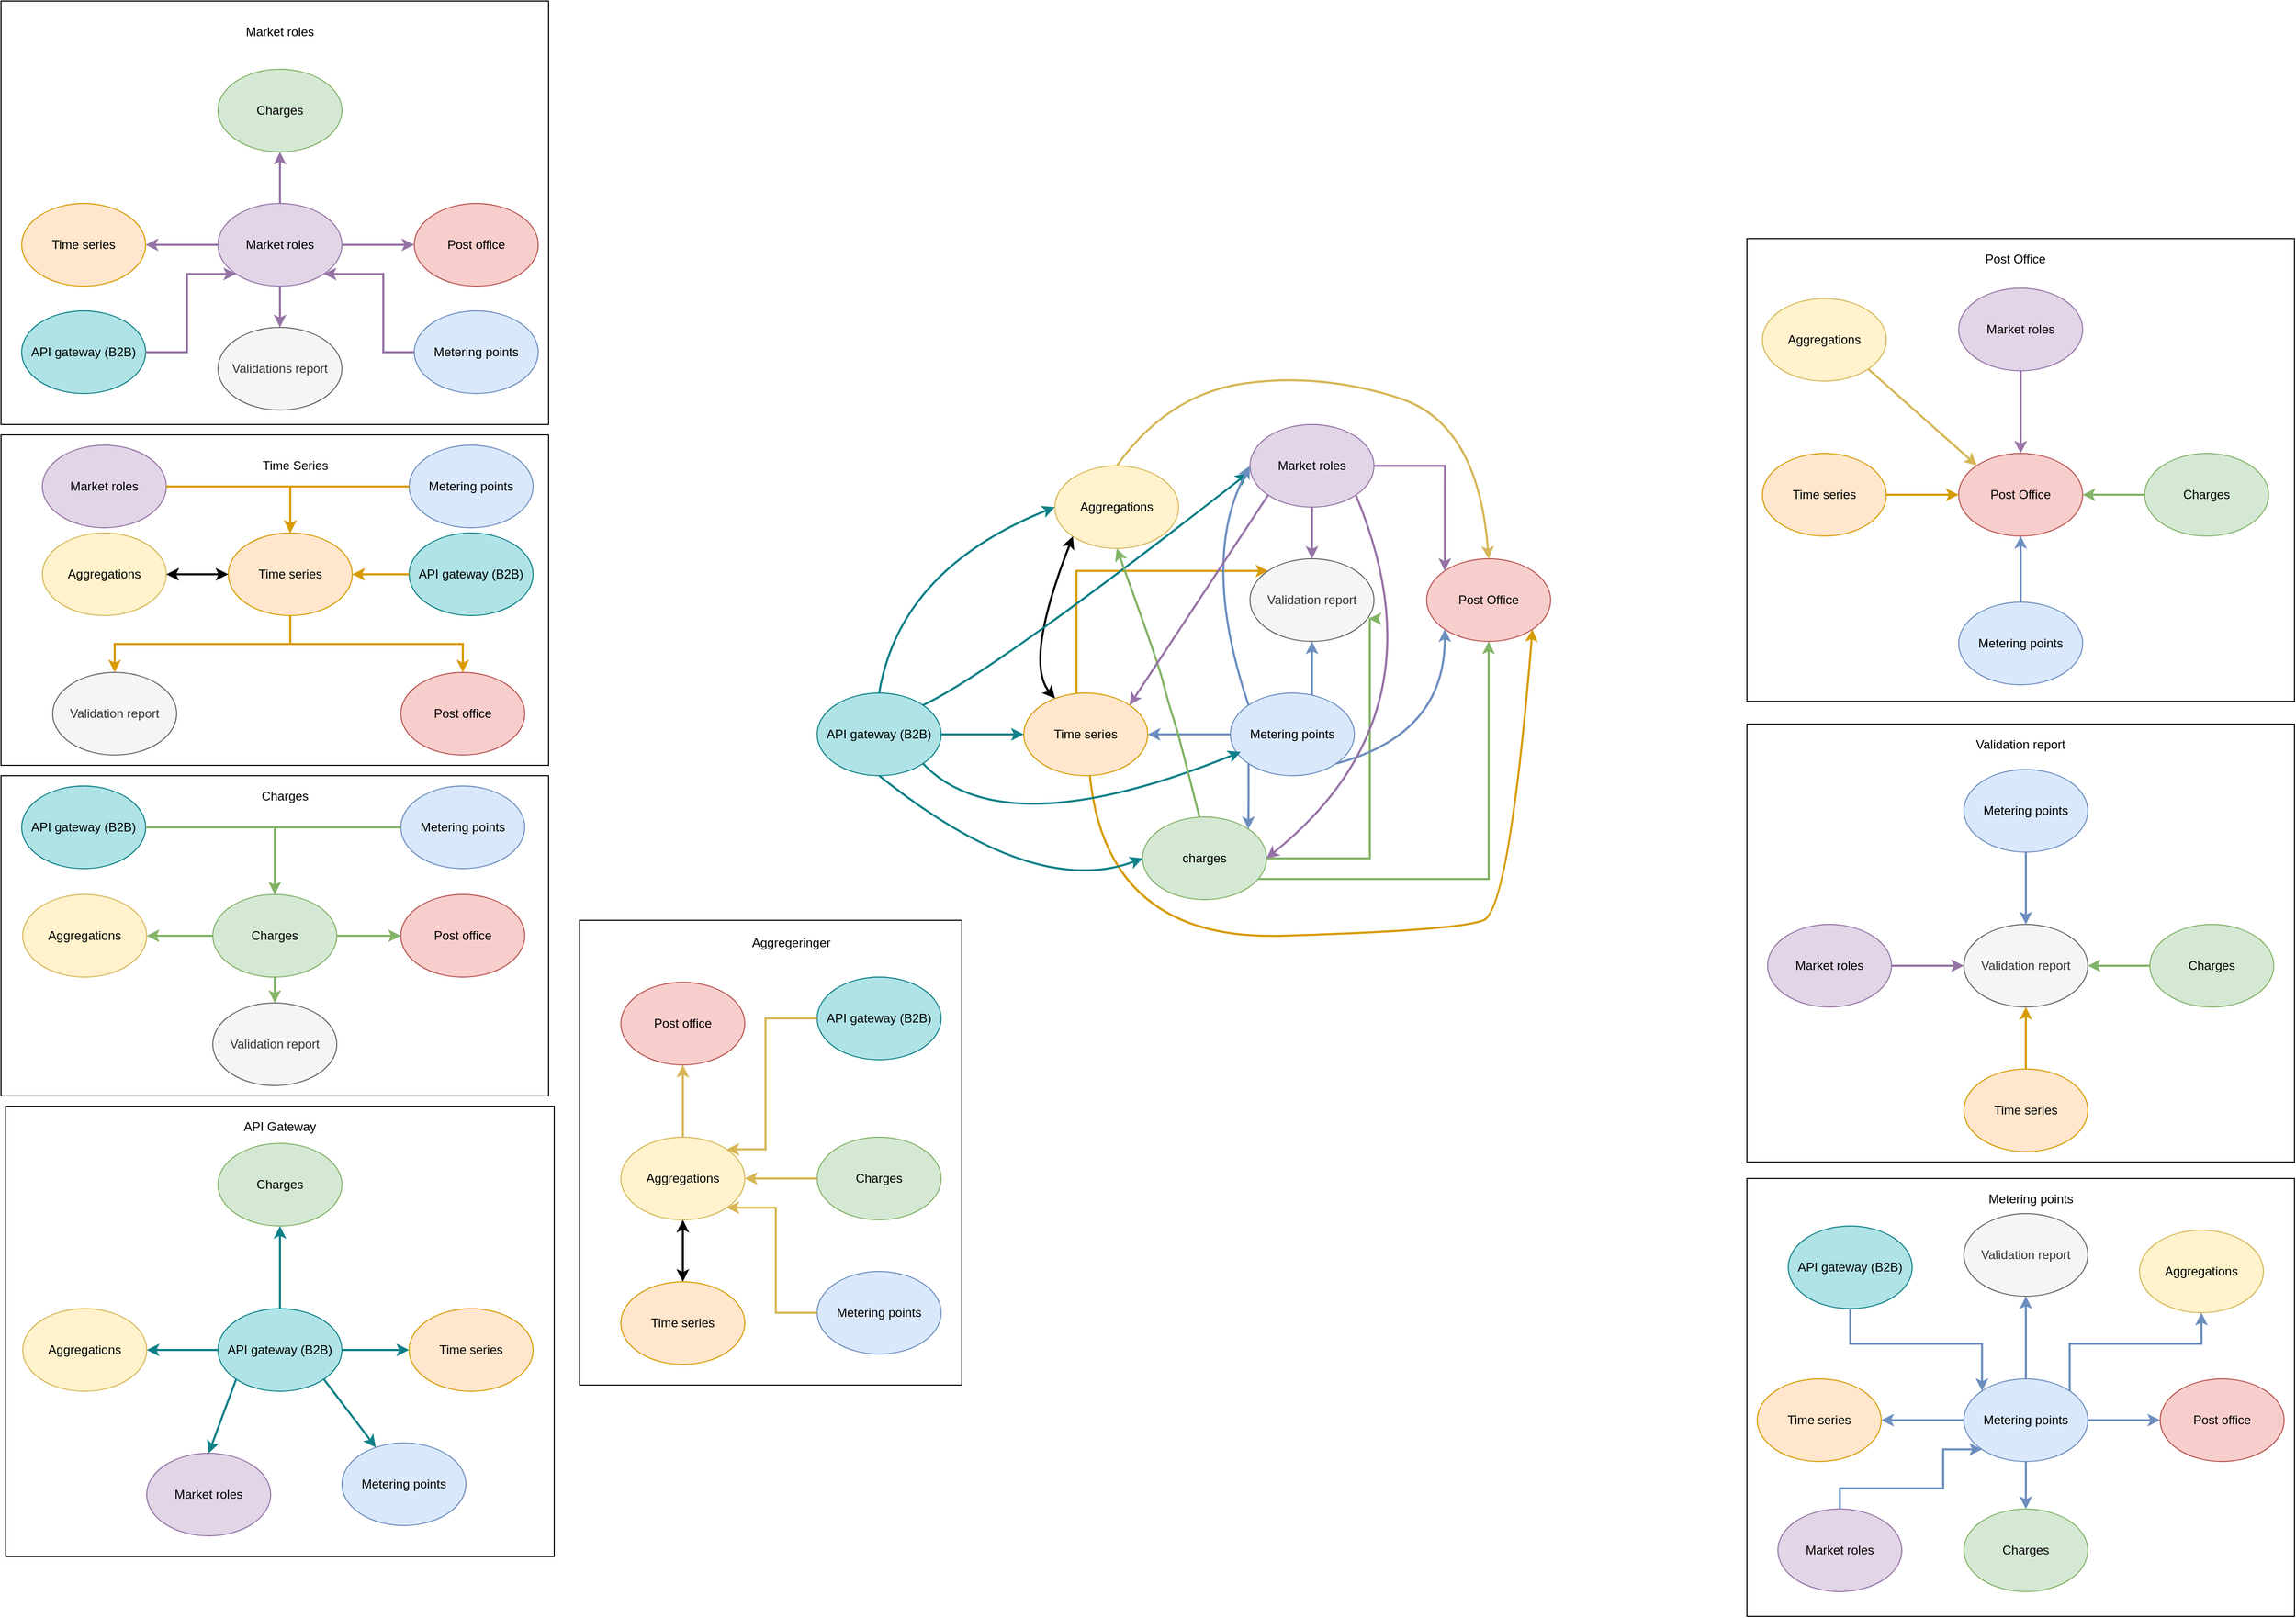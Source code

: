 <mxfile version="14.5.8" type="device"><diagram id="kg-MdPP3NFEea1k4y9Ta" name="Page-1"><mxGraphModel dx="3716" dy="2323" grid="1" gridSize="10" guides="1" tooltips="1" connect="1" arrows="1" fold="1" page="1" pageScale="1" pageWidth="827" pageHeight="1169" math="0" shadow="0"><root><mxCell id="0"/><mxCell id="1" parent="0"/><mxCell id="RTB0g54DxewPSoesMPSo-128" value="" style="rounded=0;whiteSpace=wrap;html=1;fillColor=none;" parent="1" vertex="1"><mxGeometry x="-855.5" y="840" width="531" height="436" as="geometry"/></mxCell><mxCell id="RTB0g54DxewPSoesMPSo-110" value="" style="rounded=0;whiteSpace=wrap;html=1;fillColor=none;" parent="1" vertex="1"><mxGeometry x="-860" y="-230" width="530" height="410" as="geometry"/></mxCell><mxCell id="RTB0g54DxewPSoesMPSo-109" value="" style="rounded=0;whiteSpace=wrap;html=1;fillColor=none;" parent="1" vertex="1"><mxGeometry x="-860" y="190" width="530" height="320" as="geometry"/></mxCell><mxCell id="RTB0g54DxewPSoesMPSo-111" value="" style="rounded=0;whiteSpace=wrap;html=1;fillColor=none;" parent="1" vertex="1"><mxGeometry x="-860" y="520" width="530" height="310" as="geometry"/></mxCell><mxCell id="RTB0g54DxewPSoesMPSo-108" value="" style="rounded=0;whiteSpace=wrap;html=1;fillColor=none;" parent="1" vertex="1"><mxGeometry x="-300" y="660" width="370" height="450" as="geometry"/></mxCell><mxCell id="RTB0g54DxewPSoesMPSo-114" value="" style="rounded=0;whiteSpace=wrap;html=1;fillColor=none;" parent="1" vertex="1"><mxGeometry x="830" width="530" height="448" as="geometry"/></mxCell><mxCell id="RTB0g54DxewPSoesMPSo-113" value="" style="rounded=0;whiteSpace=wrap;html=1;fillColor=none;" parent="1" vertex="1"><mxGeometry x="830" y="470" width="530" height="424" as="geometry"/></mxCell><mxCell id="RTB0g54DxewPSoesMPSo-112" value="" style="rounded=0;whiteSpace=wrap;html=1;fillColor=none;" parent="1" vertex="1"><mxGeometry x="830" y="910" width="530" height="424" as="geometry"/></mxCell><mxCell id="RTB0g54DxewPSoesMPSo-21" style="edgeStyle=orthogonalEdgeStyle;rounded=0;orthogonalLoop=1;jettySize=auto;html=1;entryX=0.5;entryY=0;entryDx=0;entryDy=0;fillColor=#e1d5e7;strokeColor=#9673a6;strokeWidth=2;" parent="1" source="RTB0g54DxewPSoesMPSo-1" target="RTB0g54DxewPSoesMPSo-11" edge="1"><mxGeometry relative="1" as="geometry"/></mxCell><mxCell id="RTB0g54DxewPSoesMPSo-22" style="edgeStyle=orthogonalEdgeStyle;rounded=0;orthogonalLoop=1;jettySize=auto;html=1;entryX=0;entryY=0;entryDx=0;entryDy=0;fillColor=#e1d5e7;strokeColor=#9673a6;strokeWidth=2;" parent="1" source="RTB0g54DxewPSoesMPSo-1" target="RTB0g54DxewPSoesMPSo-19" edge="1"><mxGeometry relative="1" as="geometry"/></mxCell><mxCell id="RTB0g54DxewPSoesMPSo-1" value="Market roles" style="ellipse;whiteSpace=wrap;html=1;fillColor=#e1d5e7;strokeColor=#9673a6;" parent="1" vertex="1"><mxGeometry x="349" y="180" width="120" height="80" as="geometry"/></mxCell><mxCell id="RTB0g54DxewPSoesMPSo-9" style="edgeStyle=orthogonalEdgeStyle;rounded=0;orthogonalLoop=1;jettySize=auto;html=1;entryX=1;entryY=0.5;entryDx=0;entryDy=0;fillColor=#dae8fc;strokeColor=#6c8ebf;strokeWidth=2;" parent="1" source="RTB0g54DxewPSoesMPSo-2" target="RTB0g54DxewPSoesMPSo-8" edge="1"><mxGeometry relative="1" as="geometry"/></mxCell><mxCell id="RTB0g54DxewPSoesMPSo-14" style="edgeStyle=orthogonalEdgeStyle;rounded=0;orthogonalLoop=1;jettySize=auto;html=1;entryX=0.5;entryY=1;entryDx=0;entryDy=0;exitX=0.658;exitY=0.075;exitDx=0;exitDy=0;exitPerimeter=0;fillColor=#dae8fc;strokeColor=#6c8ebf;strokeWidth=2;" parent="1" source="RTB0g54DxewPSoesMPSo-2" target="RTB0g54DxewPSoesMPSo-11" edge="1"><mxGeometry relative="1" as="geometry"/></mxCell><mxCell id="RTB0g54DxewPSoesMPSo-28" style="edgeStyle=orthogonalEdgeStyle;rounded=0;orthogonalLoop=1;jettySize=auto;html=1;entryX=1;entryY=0;entryDx=0;entryDy=0;exitX=0;exitY=1;exitDx=0;exitDy=0;fillColor=#dae8fc;strokeColor=#6c8ebf;strokeWidth=2;" parent="1" source="RTB0g54DxewPSoesMPSo-2" target="RTB0g54DxewPSoesMPSo-3" edge="1"><mxGeometry relative="1" as="geometry"/></mxCell><mxCell id="RTB0g54DxewPSoesMPSo-2" value="Metering points" style="ellipse;whiteSpace=wrap;html=1;fillColor=#dae8fc;strokeColor=#6c8ebf;" parent="1" vertex="1"><mxGeometry x="330" y="440" width="120" height="80" as="geometry"/></mxCell><mxCell id="RTB0g54DxewPSoesMPSo-15" style="edgeStyle=orthogonalEdgeStyle;rounded=0;orthogonalLoop=1;jettySize=auto;html=1;entryX=0.958;entryY=0.725;entryDx=0;entryDy=0;entryPerimeter=0;fillColor=#d5e8d4;strokeColor=#82b366;strokeWidth=2;" parent="1" source="RTB0g54DxewPSoesMPSo-3" target="RTB0g54DxewPSoesMPSo-11" edge="1"><mxGeometry relative="1" as="geometry"><Array as="points"><mxPoint x="465" y="600"/></Array></mxGeometry></mxCell><mxCell id="RTB0g54DxewPSoesMPSo-23" style="edgeStyle=orthogonalEdgeStyle;rounded=0;orthogonalLoop=1;jettySize=auto;html=1;entryX=0.5;entryY=1;entryDx=0;entryDy=0;fillColor=#d5e8d4;strokeColor=#82b366;strokeWidth=2;" parent="1" source="RTB0g54DxewPSoesMPSo-3" target="RTB0g54DxewPSoesMPSo-19" edge="1"><mxGeometry relative="1" as="geometry"><Array as="points"><mxPoint x="580" y="620"/></Array></mxGeometry></mxCell><mxCell id="RTB0g54DxewPSoesMPSo-3" value="charges" style="ellipse;whiteSpace=wrap;html=1;fillColor=#d5e8d4;strokeColor=#82b366;" parent="1" vertex="1"><mxGeometry x="245" y="560" width="120" height="80" as="geometry"/></mxCell><mxCell id="RTB0g54DxewPSoesMPSo-4" value="Aggregations" style="ellipse;whiteSpace=wrap;html=1;fillColor=#fff2cc;strokeColor=#d6b656;" parent="1" vertex="1"><mxGeometry x="160" y="220" width="120" height="80" as="geometry"/></mxCell><mxCell id="RTB0g54DxewPSoesMPSo-13" style="edgeStyle=orthogonalEdgeStyle;rounded=0;orthogonalLoop=1;jettySize=auto;html=1;entryX=0;entryY=0;entryDx=0;entryDy=0;exitX=0.425;exitY=0;exitDx=0;exitDy=0;exitPerimeter=0;fillColor=#ffe6cc;strokeColor=#d79b00;strokeWidth=2;" parent="1" source="RTB0g54DxewPSoesMPSo-8" target="RTB0g54DxewPSoesMPSo-11" edge="1"><mxGeometry relative="1" as="geometry"><Array as="points"><mxPoint x="181" y="322"/></Array></mxGeometry></mxCell><mxCell id="RTB0g54DxewPSoesMPSo-8" value="Time series" style="ellipse;whiteSpace=wrap;html=1;fillColor=#ffe6cc;strokeColor=#d79b00;" parent="1" vertex="1"><mxGeometry x="130" y="440" width="120" height="80" as="geometry"/></mxCell><mxCell id="RTB0g54DxewPSoesMPSo-11" value="Validation report" style="ellipse;whiteSpace=wrap;html=1;fillColor=#f5f5f5;strokeColor=#666666;fontColor=#333333;" parent="1" vertex="1"><mxGeometry x="349" y="310" width="120" height="80" as="geometry"/></mxCell><mxCell id="RTB0g54DxewPSoesMPSo-34" style="edgeStyle=orthogonalEdgeStyle;rounded=0;orthogonalLoop=1;jettySize=auto;html=1;entryX=0;entryY=0.5;entryDx=0;entryDy=0;strokeWidth=2;fillColor=#b0e3e6;strokeColor=#0e8088;" parent="1" source="RTB0g54DxewPSoesMPSo-18" target="RTB0g54DxewPSoesMPSo-8" edge="1"><mxGeometry relative="1" as="geometry"/></mxCell><mxCell id="RTB0g54DxewPSoesMPSo-18" value="API gateway (B2B)" style="ellipse;whiteSpace=wrap;html=1;fillColor=#b0e3e6;strokeColor=#0e8088;" parent="1" vertex="1"><mxGeometry x="-70" y="440" width="120" height="80" as="geometry"/></mxCell><mxCell id="RTB0g54DxewPSoesMPSo-19" value="Post Office" style="ellipse;whiteSpace=wrap;html=1;fillColor=#f8cecc;strokeColor=#b85450;" parent="1" vertex="1"><mxGeometry x="520" y="310" width="120" height="80" as="geometry"/></mxCell><mxCell id="RTB0g54DxewPSoesMPSo-24" value="" style="curved=1;endArrow=classic;html=1;entryX=1;entryY=1;entryDx=0;entryDy=0;fillColor=#ffe6cc;strokeColor=#d79b00;strokeWidth=2;" parent="1" source="RTB0g54DxewPSoesMPSo-8" target="RTB0g54DxewPSoesMPSo-19" edge="1"><mxGeometry width="50" height="50" relative="1" as="geometry"><mxPoint x="180" y="710" as="sourcePoint"/><mxPoint x="360" y="720" as="targetPoint"/><Array as="points"><mxPoint x="210" y="680"/><mxPoint x="550" y="670"/><mxPoint x="600" y="650"/></Array></mxGeometry></mxCell><mxCell id="RTB0g54DxewPSoesMPSo-26" value="" style="curved=1;endArrow=classic;html=1;exitX=1;exitY=1;exitDx=0;exitDy=0;entryX=0;entryY=1;entryDx=0;entryDy=0;fillColor=#dae8fc;strokeColor=#6c8ebf;strokeWidth=2;" parent="1" source="RTB0g54DxewPSoesMPSo-2" target="RTB0g54DxewPSoesMPSo-19" edge="1"><mxGeometry width="50" height="50" relative="1" as="geometry"><mxPoint x="490" y="500" as="sourcePoint"/><mxPoint x="540" y="450" as="targetPoint"/><Array as="points"><mxPoint x="538" y="480"/></Array></mxGeometry></mxCell><mxCell id="RTB0g54DxewPSoesMPSo-30" value="" style="curved=1;endArrow=classic;html=1;entryX=0;entryY=1;entryDx=0;entryDy=0;fillColor=#ffe6cc;strokeWidth=2;endFill=1;startArrow=classic;startFill=1;" parent="1" source="RTB0g54DxewPSoesMPSo-8" target="RTB0g54DxewPSoesMPSo-4" edge="1"><mxGeometry width="50" height="50" relative="1" as="geometry"><mxPoint x="80" y="410" as="sourcePoint"/><mxPoint x="130" y="360" as="targetPoint"/><Array as="points"><mxPoint x="130" y="410"/></Array></mxGeometry></mxCell><mxCell id="RTB0g54DxewPSoesMPSo-33" value="" style="curved=1;endArrow=classic;html=1;strokeWidth=2;exitX=0.5;exitY=0;exitDx=0;exitDy=0;entryX=0.5;entryY=0;entryDx=0;entryDy=0;fillColor=#fff2cc;strokeColor=#d6b656;" parent="1" source="RTB0g54DxewPSoesMPSo-4" target="RTB0g54DxewPSoesMPSo-19" edge="1"><mxGeometry width="50" height="50" relative="1" as="geometry"><mxPoint x="240" y="170" as="sourcePoint"/><mxPoint x="590" y="170" as="targetPoint"/><Array as="points"><mxPoint x="270" y="150"/><mxPoint x="420" y="130"/><mxPoint x="570" y="180"/></Array></mxGeometry></mxCell><mxCell id="RTB0g54DxewPSoesMPSo-37" value="" style="curved=1;endArrow=classic;html=1;strokeWidth=2;exitX=1;exitY=1;exitDx=0;exitDy=0;fillColor=#b0e3e6;strokeColor=#0e8088;" parent="1" source="RTB0g54DxewPSoesMPSo-18" edge="1"><mxGeometry width="50" height="50" relative="1" as="geometry"><mxPoint x="-60" y="610" as="sourcePoint"/><mxPoint x="340" y="497" as="targetPoint"/><Array as="points"><mxPoint x="110" y="590"/></Array></mxGeometry></mxCell><mxCell id="RTB0g54DxewPSoesMPSo-38" value="" style="curved=1;endArrow=classic;html=1;strokeWidth=2;entryX=0;entryY=0.5;entryDx=0;entryDy=0;exitX=0.5;exitY=0;exitDx=0;exitDy=0;fillColor=#b0e3e6;strokeColor=#0e8088;" parent="1" source="RTB0g54DxewPSoesMPSo-18" target="RTB0g54DxewPSoesMPSo-4" edge="1"><mxGeometry width="50" height="50" relative="1" as="geometry"><mxPoint x="-20" y="400" as="sourcePoint"/><mxPoint x="60" y="320" as="targetPoint"/><Array as="points"><mxPoint x="10" y="320"/></Array></mxGeometry></mxCell><mxCell id="RTB0g54DxewPSoesMPSo-39" value="" style="curved=1;endArrow=classic;html=1;strokeWidth=2;exitX=1;exitY=0;exitDx=0;exitDy=0;entryX=-0.017;entryY=0.588;entryDx=0;entryDy=0;entryPerimeter=0;fillColor=#b0e3e6;strokeColor=#0e8088;" parent="1" source="RTB0g54DxewPSoesMPSo-18" target="RTB0g54DxewPSoesMPSo-1" edge="1"><mxGeometry width="50" height="50" relative="1" as="geometry"><mxPoint x="50" y="420" as="sourcePoint"/><mxPoint x="140" y="330" as="targetPoint"/><Array as="points"><mxPoint x="100" y="420"/></Array></mxGeometry></mxCell><mxCell id="RTB0g54DxewPSoesMPSo-40" value="" style="curved=1;endArrow=classic;html=1;strokeWidth=2;exitX=0.5;exitY=1;exitDx=0;exitDy=0;entryX=0;entryY=0.5;entryDx=0;entryDy=0;fillColor=#b0e3e6;strokeColor=#0e8088;" parent="1" source="RTB0g54DxewPSoesMPSo-18" target="RTB0g54DxewPSoesMPSo-3" edge="1"><mxGeometry width="50" height="50" relative="1" as="geometry"><mxPoint x="-40" y="600" as="sourcePoint"/><mxPoint x="210" y="630" as="targetPoint"/><Array as="points"><mxPoint x="140" y="640"/></Array></mxGeometry></mxCell><mxCell id="RTB0g54DxewPSoesMPSo-41" value="" style="curved=1;endArrow=classic;html=1;strokeWidth=2;entryX=0.5;entryY=1;entryDx=0;entryDy=0;fillColor=#d5e8d4;strokeColor=#82b366;" parent="1" target="RTB0g54DxewPSoesMPSo-4" edge="1"><mxGeometry width="50" height="50" relative="1" as="geometry"><mxPoint x="300" y="560" as="sourcePoint"/><mxPoint x="140" y="320" as="targetPoint"/><Array as="points"><mxPoint x="280" y="480"/><mxPoint x="270" y="450"/><mxPoint x="260" y="410"/></Array></mxGeometry></mxCell><mxCell id="RTB0g54DxewPSoesMPSo-42" value="" style="curved=1;endArrow=classic;html=1;strokeWidth=2;exitX=0;exitY=0;exitDx=0;exitDy=0;entryX=0;entryY=0.5;entryDx=0;entryDy=0;fillColor=#dae8fc;strokeColor=#6c8ebf;" parent="1" source="RTB0g54DxewPSoesMPSo-2" target="RTB0g54DxewPSoesMPSo-1" edge="1"><mxGeometry width="50" height="50" relative="1" as="geometry"><mxPoint x="360" y="440" as="sourcePoint"/><mxPoint x="280" y="180" as="targetPoint"/><Array as="points"><mxPoint x="300" y="310"/></Array></mxGeometry></mxCell><mxCell id="RTB0g54DxewPSoesMPSo-43" value="" style="endArrow=classic;html=1;strokeWidth=2;exitX=0;exitY=1;exitDx=0;exitDy=0;entryX=1;entryY=0;entryDx=0;entryDy=0;fillColor=#e1d5e7;strokeColor=#9673a6;" parent="1" source="RTB0g54DxewPSoesMPSo-1" target="RTB0g54DxewPSoesMPSo-8" edge="1"><mxGeometry width="50" height="50" relative="1" as="geometry"><mxPoint x="340" y="290" as="sourcePoint"/><mxPoint x="270" y="360" as="targetPoint"/></mxGeometry></mxCell><mxCell id="RTB0g54DxewPSoesMPSo-44" value="" style="curved=1;endArrow=classic;html=1;strokeWidth=2;exitX=1;exitY=1;exitDx=0;exitDy=0;entryX=1;entryY=0.5;entryDx=0;entryDy=0;fillColor=#e1d5e7;strokeColor=#9673a6;" parent="1" source="RTB0g54DxewPSoesMPSo-1" target="RTB0g54DxewPSoesMPSo-3" edge="1"><mxGeometry width="50" height="50" relative="1" as="geometry"><mxPoint x="460" y="240" as="sourcePoint"/><mxPoint x="440" y="650" as="targetPoint"/><Array as="points"><mxPoint x="540" y="460"/></Array></mxGeometry></mxCell><mxCell id="RTB0g54DxewPSoesMPSo-71" value="" style="edgeStyle=orthogonalEdgeStyle;rounded=0;orthogonalLoop=1;jettySize=auto;html=1;strokeWidth=2;fillColor=#e1d5e7;strokeColor=#9673a6;" parent="1" source="RTB0g54DxewPSoesMPSo-45" target="RTB0g54DxewPSoesMPSo-46" edge="1"><mxGeometry relative="1" as="geometry"/></mxCell><mxCell id="RTB0g54DxewPSoesMPSo-72" value="" style="edgeStyle=orthogonalEdgeStyle;rounded=0;orthogonalLoop=1;jettySize=auto;html=1;strokeWidth=2;fillColor=#e1d5e7;strokeColor=#9673a6;" parent="1" source="RTB0g54DxewPSoesMPSo-45" target="RTB0g54DxewPSoesMPSo-49" edge="1"><mxGeometry relative="1" as="geometry"/></mxCell><mxCell id="RTB0g54DxewPSoesMPSo-73" value="" style="edgeStyle=orthogonalEdgeStyle;rounded=0;orthogonalLoop=1;jettySize=auto;html=1;strokeWidth=2;fillColor=#e1d5e7;strokeColor=#9673a6;" parent="1" source="RTB0g54DxewPSoesMPSo-45" target="RTB0g54DxewPSoesMPSo-48" edge="1"><mxGeometry relative="1" as="geometry"/></mxCell><mxCell id="RTB0g54DxewPSoesMPSo-74" value="" style="edgeStyle=orthogonalEdgeStyle;rounded=0;orthogonalLoop=1;jettySize=auto;html=1;strokeWidth=2;fillColor=#e1d5e7;strokeColor=#9673a6;" parent="1" source="RTB0g54DxewPSoesMPSo-45" target="RTB0g54DxewPSoesMPSo-47" edge="1"><mxGeometry relative="1" as="geometry"/></mxCell><mxCell id="RTB0g54DxewPSoesMPSo-45" value="Market roles" style="ellipse;whiteSpace=wrap;html=1;fillColor=#e1d5e7;strokeColor=#9673a6;" parent="1" vertex="1"><mxGeometry x="-650" y="-34" width="120" height="80" as="geometry"/></mxCell><mxCell id="RTB0g54DxewPSoesMPSo-46" value="Time series" style="ellipse;whiteSpace=wrap;html=1;fillColor=#ffe6cc;strokeColor=#d79b00;" parent="1" vertex="1"><mxGeometry x="-840" y="-34" width="120" height="80" as="geometry"/></mxCell><mxCell id="RTB0g54DxewPSoesMPSo-47" value="Validations report" style="ellipse;whiteSpace=wrap;html=1;fillColor=#f5f5f5;strokeColor=#666666;fontColor=#333333;" parent="1" vertex="1"><mxGeometry x="-650" y="86" width="120" height="80" as="geometry"/></mxCell><mxCell id="RTB0g54DxewPSoesMPSo-48" value="Charges" style="ellipse;whiteSpace=wrap;html=1;fillColor=#d5e8d4;strokeColor=#82b366;" parent="1" vertex="1"><mxGeometry x="-650" y="-164" width="120" height="80" as="geometry"/></mxCell><mxCell id="RTB0g54DxewPSoesMPSo-49" value="Post office" style="ellipse;whiteSpace=wrap;html=1;fillColor=#f8cecc;strokeColor=#b85450;" parent="1" vertex="1"><mxGeometry x="-460" y="-34" width="120" height="80" as="geometry"/></mxCell><mxCell id="RTB0g54DxewPSoesMPSo-60" style="edgeStyle=orthogonalEdgeStyle;rounded=0;orthogonalLoop=1;jettySize=auto;html=1;entryX=0.5;entryY=0;entryDx=0;entryDy=0;strokeWidth=2;fillColor=#ffe6cc;strokeColor=#d79b00;exitX=0.5;exitY=1;exitDx=0;exitDy=0;" parent="1" source="RTB0g54DxewPSoesMPSo-56" target="RTB0g54DxewPSoesMPSo-58" edge="1"><mxGeometry relative="1" as="geometry"/></mxCell><mxCell id="RTB0g54DxewPSoesMPSo-62" value="" style="edgeStyle=orthogonalEdgeStyle;rounded=0;orthogonalLoop=1;jettySize=auto;html=1;strokeWidth=2;fillColor=#ffe6cc;strokeColor=#d79b00;exitX=0.5;exitY=1;exitDx=0;exitDy=0;" parent="1" source="RTB0g54DxewPSoesMPSo-56" target="RTB0g54DxewPSoesMPSo-59" edge="1"><mxGeometry relative="1" as="geometry"/></mxCell><mxCell id="RTB0g54DxewPSoesMPSo-56" value="Time series" style="ellipse;whiteSpace=wrap;html=1;fillColor=#ffe6cc;strokeColor=#d79b00;" parent="1" vertex="1"><mxGeometry x="-640" y="285" width="120" height="80" as="geometry"/></mxCell><mxCell id="RTB0g54DxewPSoesMPSo-57" value="Aggregations" style="ellipse;whiteSpace=wrap;html=1;fillColor=#fff2cc;strokeColor=#d6b656;" parent="1" vertex="1"><mxGeometry x="-820" y="285" width="120" height="80" as="geometry"/></mxCell><mxCell id="RTB0g54DxewPSoesMPSo-58" value="Validation report" style="ellipse;whiteSpace=wrap;html=1;fillColor=#f5f5f5;strokeColor=#666666;fontColor=#333333;" parent="1" vertex="1"><mxGeometry x="-810" y="420" width="120" height="80" as="geometry"/></mxCell><mxCell id="RTB0g54DxewPSoesMPSo-59" value="Post office" style="ellipse;whiteSpace=wrap;html=1;fillColor=#f8cecc;strokeColor=#b85450;" parent="1" vertex="1"><mxGeometry x="-473" y="420" width="120" height="80" as="geometry"/></mxCell><mxCell id="RTB0g54DxewPSoesMPSo-67" value="" style="edgeStyle=orthogonalEdgeStyle;rounded=0;orthogonalLoop=1;jettySize=auto;html=1;strokeWidth=2;fillColor=#d5e8d4;strokeColor=#82b366;" parent="1" source="RTB0g54DxewPSoesMPSo-63" target="RTB0g54DxewPSoesMPSo-65" edge="1"><mxGeometry relative="1" as="geometry"/></mxCell><mxCell id="RTB0g54DxewPSoesMPSo-68" value="" style="edgeStyle=orthogonalEdgeStyle;rounded=0;orthogonalLoop=1;jettySize=auto;html=1;strokeWidth=2;fillColor=#d5e8d4;strokeColor=#82b366;" parent="1" source="RTB0g54DxewPSoesMPSo-63" target="RTB0g54DxewPSoesMPSo-64" edge="1"><mxGeometry relative="1" as="geometry"/></mxCell><mxCell id="RTB0g54DxewPSoesMPSo-69" value="" style="edgeStyle=orthogonalEdgeStyle;rounded=0;orthogonalLoop=1;jettySize=auto;html=1;strokeWidth=2;fillColor=#d5e8d4;strokeColor=#82b366;" parent="1" source="RTB0g54DxewPSoesMPSo-63" target="RTB0g54DxewPSoesMPSo-66" edge="1"><mxGeometry relative="1" as="geometry"/></mxCell><mxCell id="RTB0g54DxewPSoesMPSo-63" value="Charges" style="ellipse;whiteSpace=wrap;html=1;fillColor=#d5e8d4;strokeColor=#82b366;" parent="1" vertex="1"><mxGeometry x="-655" y="635" width="120" height="80" as="geometry"/></mxCell><mxCell id="RTB0g54DxewPSoesMPSo-64" value="Post office" style="ellipse;whiteSpace=wrap;html=1;fillColor=#f8cecc;strokeColor=#b85450;" parent="1" vertex="1"><mxGeometry x="-473" y="635" width="120" height="80" as="geometry"/></mxCell><mxCell id="RTB0g54DxewPSoesMPSo-65" value="Aggregations" style="ellipse;whiteSpace=wrap;html=1;fillColor=#fff2cc;strokeColor=#d6b656;" parent="1" vertex="1"><mxGeometry x="-839" y="635" width="120" height="80" as="geometry"/></mxCell><mxCell id="RTB0g54DxewPSoesMPSo-66" value="Validation report" style="ellipse;whiteSpace=wrap;html=1;fillColor=#f5f5f5;strokeColor=#666666;fontColor=#333333;" parent="1" vertex="1"><mxGeometry x="-655" y="740" width="120" height="80" as="geometry"/></mxCell><mxCell id="RTB0g54DxewPSoesMPSo-75" value="Post office" style="ellipse;whiteSpace=wrap;html=1;fillColor=#f8cecc;strokeColor=#b85450;" parent="1" vertex="1"><mxGeometry x="1230" y="1104" width="120" height="80" as="geometry"/></mxCell><mxCell id="RTB0g54DxewPSoesMPSo-80" value="" style="edgeStyle=orthogonalEdgeStyle;rounded=0;orthogonalLoop=1;jettySize=auto;html=1;strokeWidth=2;fillColor=#dae8fc;strokeColor=#6c8ebf;" parent="1" source="RTB0g54DxewPSoesMPSo-76" target="RTB0g54DxewPSoesMPSo-75" edge="1"><mxGeometry relative="1" as="geometry"/></mxCell><mxCell id="RTB0g54DxewPSoesMPSo-81" value="" style="edgeStyle=orthogonalEdgeStyle;rounded=0;orthogonalLoop=1;jettySize=auto;html=1;strokeWidth=2;fillColor=#dae8fc;strokeColor=#6c8ebf;" parent="1" source="RTB0g54DxewPSoesMPSo-76" target="RTB0g54DxewPSoesMPSo-79" edge="1"><mxGeometry relative="1" as="geometry"/></mxCell><mxCell id="RTB0g54DxewPSoesMPSo-82" value="" style="edgeStyle=orthogonalEdgeStyle;rounded=0;orthogonalLoop=1;jettySize=auto;html=1;strokeWidth=2;fillColor=#dae8fc;strokeColor=#6c8ebf;" parent="1" source="RTB0g54DxewPSoesMPSo-76" target="RTB0g54DxewPSoesMPSo-77" edge="1"><mxGeometry relative="1" as="geometry"/></mxCell><mxCell id="RTB0g54DxewPSoesMPSo-83" value="" style="edgeStyle=orthogonalEdgeStyle;rounded=0;orthogonalLoop=1;jettySize=auto;html=1;strokeWidth=2;fillColor=#dae8fc;strokeColor=#6c8ebf;" parent="1" source="RTB0g54DxewPSoesMPSo-76" target="RTB0g54DxewPSoesMPSo-78" edge="1"><mxGeometry relative="1" as="geometry"/></mxCell><mxCell id="RTB0g54DxewPSoesMPSo-76" value="Metering points" style="ellipse;whiteSpace=wrap;html=1;fillColor=#dae8fc;strokeColor=#6c8ebf;" parent="1" vertex="1"><mxGeometry x="1040" y="1104" width="120" height="80" as="geometry"/></mxCell><mxCell id="RTB0g54DxewPSoesMPSo-77" value="Charges" style="ellipse;whiteSpace=wrap;html=1;fillColor=#d5e8d4;strokeColor=#82b366;" parent="1" vertex="1"><mxGeometry x="1040" y="1230" width="120" height="80" as="geometry"/></mxCell><mxCell id="RTB0g54DxewPSoesMPSo-78" value="Validation report" style="ellipse;whiteSpace=wrap;html=1;fillColor=#f5f5f5;strokeColor=#666666;fontColor=#333333;" parent="1" vertex="1"><mxGeometry x="1040" y="944" width="120" height="80" as="geometry"/></mxCell><mxCell id="RTB0g54DxewPSoesMPSo-79" value="Time series" style="ellipse;whiteSpace=wrap;html=1;fillColor=#ffe6cc;strokeColor=#d79b00;" parent="1" vertex="1"><mxGeometry x="840" y="1104" width="120" height="80" as="geometry"/></mxCell><mxCell id="RTB0g54DxewPSoesMPSo-86" value="" style="edgeStyle=orthogonalEdgeStyle;rounded=0;orthogonalLoop=1;jettySize=auto;html=1;strokeWidth=2;fillColor=#fff2cc;strokeColor=#d6b656;" parent="1" source="RTB0g54DxewPSoesMPSo-84" target="RTB0g54DxewPSoesMPSo-85" edge="1"><mxGeometry relative="1" as="geometry"/></mxCell><mxCell id="RTB0g54DxewPSoesMPSo-130" value="" style="edgeStyle=orthogonalEdgeStyle;rounded=0;orthogonalLoop=1;jettySize=auto;html=1;startArrow=classic;startFill=1;endArrow=classic;endFill=1;strokeColor=#000000;strokeWidth=2;" parent="1" source="RTB0g54DxewPSoesMPSo-84" target="RTB0g54DxewPSoesMPSo-129" edge="1"><mxGeometry relative="1" as="geometry"/></mxCell><mxCell id="RTB0g54DxewPSoesMPSo-84" value="Aggregations" style="ellipse;whiteSpace=wrap;html=1;fillColor=#fff2cc;strokeColor=#d6b656;" parent="1" vertex="1"><mxGeometry x="-260" y="870" width="120" height="80" as="geometry"/></mxCell><mxCell id="RTB0g54DxewPSoesMPSo-85" value="Post office" style="ellipse;whiteSpace=wrap;html=1;fillColor=#f8cecc;strokeColor=#b85450;" parent="1" vertex="1"><mxGeometry x="-260" y="720" width="120" height="80" as="geometry"/></mxCell><mxCell id="RTB0g54DxewPSoesMPSo-87" value="Post Office" style="ellipse;whiteSpace=wrap;html=1;fillColor=#f8cecc;strokeColor=#b85450;" parent="1" vertex="1"><mxGeometry x="1035" y="208" width="120" height="80" as="geometry"/></mxCell><mxCell id="RTB0g54DxewPSoesMPSo-93" value="" style="edgeStyle=orthogonalEdgeStyle;rounded=0;orthogonalLoop=1;jettySize=auto;html=1;strokeWidth=2;fillColor=#dae8fc;strokeColor=#6c8ebf;" parent="1" source="RTB0g54DxewPSoesMPSo-88" target="RTB0g54DxewPSoesMPSo-87" edge="1"><mxGeometry relative="1" as="geometry"/></mxCell><mxCell id="RTB0g54DxewPSoesMPSo-88" value="Metering points" style="ellipse;whiteSpace=wrap;html=1;fillColor=#dae8fc;strokeColor=#6c8ebf;" parent="1" vertex="1"><mxGeometry x="1035" y="352" width="120" height="80" as="geometry"/></mxCell><mxCell id="RTB0g54DxewPSoesMPSo-94" value="" style="edgeStyle=orthogonalEdgeStyle;rounded=0;orthogonalLoop=1;jettySize=auto;html=1;strokeWidth=2;fillColor=#ffe6cc;strokeColor=#d79b00;" parent="1" source="RTB0g54DxewPSoesMPSo-89" target="RTB0g54DxewPSoesMPSo-87" edge="1"><mxGeometry relative="1" as="geometry"/></mxCell><mxCell id="RTB0g54DxewPSoesMPSo-89" value="Time series" style="ellipse;whiteSpace=wrap;html=1;fillColor=#ffe6cc;strokeColor=#d79b00;" parent="1" vertex="1"><mxGeometry x="845" y="208" width="120" height="80" as="geometry"/></mxCell><mxCell id="RTB0g54DxewPSoesMPSo-96" value="" style="edgeStyle=orthogonalEdgeStyle;rounded=0;orthogonalLoop=1;jettySize=auto;html=1;strokeWidth=2;fillColor=#d5e8d4;strokeColor=#82b366;" parent="1" source="RTB0g54DxewPSoesMPSo-90" target="RTB0g54DxewPSoesMPSo-87" edge="1"><mxGeometry relative="1" as="geometry"/></mxCell><mxCell id="RTB0g54DxewPSoesMPSo-90" value="Charges" style="ellipse;whiteSpace=wrap;html=1;fillColor=#d5e8d4;strokeColor=#82b366;" parent="1" vertex="1"><mxGeometry x="1215" y="208" width="120" height="80" as="geometry"/></mxCell><mxCell id="RTB0g54DxewPSoesMPSo-95" value="" style="edgeStyle=orthogonalEdgeStyle;rounded=0;orthogonalLoop=1;jettySize=auto;html=1;strokeWidth=2;fillColor=#e1d5e7;strokeColor=#9673a6;" parent="1" source="RTB0g54DxewPSoesMPSo-91" target="RTB0g54DxewPSoesMPSo-87" edge="1"><mxGeometry relative="1" as="geometry"/></mxCell><mxCell id="RTB0g54DxewPSoesMPSo-91" value="Market roles" style="ellipse;whiteSpace=wrap;html=1;fillColor=#e1d5e7;strokeColor=#9673a6;" parent="1" vertex="1"><mxGeometry x="1035" y="48" width="120" height="80" as="geometry"/></mxCell><mxCell id="RTB0g54DxewPSoesMPSo-92" value="Aggregations" style="ellipse;whiteSpace=wrap;html=1;fillColor=#fff2cc;strokeColor=#d6b656;" parent="1" vertex="1"><mxGeometry x="845" y="58" width="120" height="80" as="geometry"/></mxCell><mxCell id="RTB0g54DxewPSoesMPSo-97" value="" style="endArrow=classic;html=1;strokeWidth=2;exitX=1;exitY=1;exitDx=0;exitDy=0;entryX=0;entryY=0;entryDx=0;entryDy=0;fillColor=#fff2cc;strokeColor=#d6b656;" parent="1" source="RTB0g54DxewPSoesMPSo-92" target="RTB0g54DxewPSoesMPSo-87" edge="1"><mxGeometry width="50" height="50" relative="1" as="geometry"><mxPoint x="1005" y="218" as="sourcePoint"/><mxPoint x="1055" y="168" as="targetPoint"/></mxGeometry></mxCell><mxCell id="RTB0g54DxewPSoesMPSo-98" value="Validation report" style="ellipse;whiteSpace=wrap;html=1;fillColor=#f5f5f5;strokeColor=#666666;fontColor=#333333;" parent="1" vertex="1"><mxGeometry x="1040" y="664" width="120" height="80" as="geometry"/></mxCell><mxCell id="RTB0g54DxewPSoesMPSo-105" value="" style="edgeStyle=orthogonalEdgeStyle;rounded=0;orthogonalLoop=1;jettySize=auto;html=1;strokeWidth=2;fillColor=#dae8fc;strokeColor=#6c8ebf;" parent="1" source="RTB0g54DxewPSoesMPSo-99" target="RTB0g54DxewPSoesMPSo-98" edge="1"><mxGeometry relative="1" as="geometry"/></mxCell><mxCell id="RTB0g54DxewPSoesMPSo-99" value="Metering points" style="ellipse;whiteSpace=wrap;html=1;fillColor=#dae8fc;strokeColor=#6c8ebf;" parent="1" vertex="1"><mxGeometry x="1040" y="514" width="120" height="80" as="geometry"/></mxCell><mxCell id="RTB0g54DxewPSoesMPSo-103" value="" style="edgeStyle=orthogonalEdgeStyle;rounded=0;orthogonalLoop=1;jettySize=auto;html=1;strokeWidth=2;fillColor=#d5e8d4;strokeColor=#82b366;" parent="1" source="RTB0g54DxewPSoesMPSo-100" target="RTB0g54DxewPSoesMPSo-98" edge="1"><mxGeometry relative="1" as="geometry"/></mxCell><mxCell id="RTB0g54DxewPSoesMPSo-100" value="Charges" style="ellipse;whiteSpace=wrap;html=1;fillColor=#d5e8d4;strokeColor=#82b366;" parent="1" vertex="1"><mxGeometry x="1220" y="664" width="120" height="80" as="geometry"/></mxCell><mxCell id="RTB0g54DxewPSoesMPSo-104" value="" style="edgeStyle=orthogonalEdgeStyle;rounded=0;orthogonalLoop=1;jettySize=auto;html=1;strokeWidth=2;fillColor=#e1d5e7;strokeColor=#9673a6;" parent="1" source="RTB0g54DxewPSoesMPSo-101" target="RTB0g54DxewPSoesMPSo-98" edge="1"><mxGeometry relative="1" as="geometry"/></mxCell><mxCell id="RTB0g54DxewPSoesMPSo-101" value="Market roles" style="ellipse;whiteSpace=wrap;html=1;fillColor=#e1d5e7;strokeColor=#9673a6;" parent="1" vertex="1"><mxGeometry x="850" y="664" width="120" height="80" as="geometry"/></mxCell><mxCell id="RTB0g54DxewPSoesMPSo-106" value="" style="edgeStyle=orthogonalEdgeStyle;rounded=0;orthogonalLoop=1;jettySize=auto;html=1;strokeWidth=2;fillColor=#ffe6cc;strokeColor=#d79b00;" parent="1" source="RTB0g54DxewPSoesMPSo-102" target="RTB0g54DxewPSoesMPSo-98" edge="1"><mxGeometry relative="1" as="geometry"/></mxCell><mxCell id="RTB0g54DxewPSoesMPSo-102" value="Time series" style="ellipse;whiteSpace=wrap;html=1;fillColor=#ffe6cc;strokeColor=#d79b00;" parent="1" vertex="1"><mxGeometry x="1040" y="804" width="120" height="80" as="geometry"/></mxCell><mxCell id="RTB0g54DxewPSoesMPSo-124" value="" style="edgeStyle=orthogonalEdgeStyle;rounded=0;orthogonalLoop=1;jettySize=auto;html=1;strokeWidth=2;fillColor=#b0e3e6;strokeColor=#0e8088;" parent="1" source="RTB0g54DxewPSoesMPSo-115" target="RTB0g54DxewPSoesMPSo-118" edge="1"><mxGeometry relative="1" as="geometry"/></mxCell><mxCell id="RTB0g54DxewPSoesMPSo-125" value="" style="edgeStyle=orthogonalEdgeStyle;rounded=0;orthogonalLoop=1;jettySize=auto;html=1;strokeWidth=2;fillColor=#b0e3e6;strokeColor=#0e8088;" parent="1" source="RTB0g54DxewPSoesMPSo-115" target="RTB0g54DxewPSoesMPSo-116" edge="1"><mxGeometry relative="1" as="geometry"/></mxCell><mxCell id="RTB0g54DxewPSoesMPSo-127" value="" style="edgeStyle=orthogonalEdgeStyle;rounded=0;orthogonalLoop=1;jettySize=auto;html=1;strokeWidth=2;fillColor=#b0e3e6;strokeColor=#0e8088;" parent="1" source="RTB0g54DxewPSoesMPSo-115" target="RTB0g54DxewPSoesMPSo-117" edge="1"><mxGeometry relative="1" as="geometry"/></mxCell><mxCell id="RTB0g54DxewPSoesMPSo-115" value="API gateway (B2B)" style="ellipse;whiteSpace=wrap;html=1;fillColor=#b0e3e6;strokeColor=#0e8088;" parent="1" vertex="1"><mxGeometry x="-650" y="1036" width="120" height="80" as="geometry"/></mxCell><mxCell id="RTB0g54DxewPSoesMPSo-116" value="Charges" style="ellipse;whiteSpace=wrap;html=1;fillColor=#d5e8d4;strokeColor=#82b366;" parent="1" vertex="1"><mxGeometry x="-650" y="876" width="120" height="80" as="geometry"/></mxCell><mxCell id="RTB0g54DxewPSoesMPSo-117" value="Time series" style="ellipse;whiteSpace=wrap;html=1;fillColor=#ffe6cc;strokeColor=#d79b00;" parent="1" vertex="1"><mxGeometry x="-465" y="1036" width="120" height="80" as="geometry"/></mxCell><mxCell id="RTB0g54DxewPSoesMPSo-118" value="Aggregations" style="ellipse;whiteSpace=wrap;html=1;fillColor=#fff2cc;strokeColor=#d6b656;" parent="1" vertex="1"><mxGeometry x="-839" y="1036" width="120" height="80" as="geometry"/></mxCell><mxCell id="RTB0g54DxewPSoesMPSo-119" value="Market roles" style="ellipse;whiteSpace=wrap;html=1;fillColor=#e1d5e7;strokeColor=#9673a6;" parent="1" vertex="1"><mxGeometry x="-719" y="1176" width="120" height="80" as="geometry"/></mxCell><mxCell id="RTB0g54DxewPSoesMPSo-120" value="Metering points" style="ellipse;whiteSpace=wrap;html=1;fillColor=#dae8fc;strokeColor=#6c8ebf;" parent="1" vertex="1"><mxGeometry x="-530" y="1166" width="120" height="80" as="geometry"/></mxCell><mxCell id="RTB0g54DxewPSoesMPSo-122" value="" style="endArrow=classic;startArrow=classic;html=1;strokeWidth=2;exitX=1;exitY=0.5;exitDx=0;exitDy=0;entryX=0;entryY=0.5;entryDx=0;entryDy=0;" parent="1" source="RTB0g54DxewPSoesMPSo-57" target="RTB0g54DxewPSoesMPSo-56" edge="1"><mxGeometry width="50" height="50" relative="1" as="geometry"><mxPoint x="-690" y="420" as="sourcePoint"/><mxPoint x="-640" y="370" as="targetPoint"/></mxGeometry></mxCell><mxCell id="RTB0g54DxewPSoesMPSo-123" value="" style="endArrow=classic;html=1;strokeWidth=2;exitX=1;exitY=1;exitDx=0;exitDy=0;fillColor=#b0e3e6;strokeColor=#0e8088;" parent="1" source="RTB0g54DxewPSoesMPSo-115" target="RTB0g54DxewPSoesMPSo-120" edge="1"><mxGeometry width="50" height="50" relative="1" as="geometry"><mxPoint x="-569" y="1196" as="sourcePoint"/><mxPoint x="-519" y="1146" as="targetPoint"/></mxGeometry></mxCell><mxCell id="RTB0g54DxewPSoesMPSo-126" value="" style="endArrow=classic;html=1;strokeWidth=2;exitX=0;exitY=1;exitDx=0;exitDy=0;entryX=0.5;entryY=0;entryDx=0;entryDy=0;fillColor=#b0e3e6;strokeColor=#0e8088;" parent="1" source="RTB0g54DxewPSoesMPSo-115" target="RTB0g54DxewPSoesMPSo-119" edge="1"><mxGeometry width="50" height="50" relative="1" as="geometry"><mxPoint x="-599" y="1176" as="sourcePoint"/><mxPoint x="-549" y="1126" as="targetPoint"/></mxGeometry></mxCell><mxCell id="RTB0g54DxewPSoesMPSo-129" value="Time series" style="ellipse;whiteSpace=wrap;html=1;fillColor=#ffe6cc;strokeColor=#d79b00;" parent="1" vertex="1"><mxGeometry x="-260" y="1010" width="120" height="80" as="geometry"/></mxCell><mxCell id="mmaDYeMWKBbMp4FhQ9mx-4" value="API Gateway" style="text;html=1;strokeColor=none;fillColor=none;align=center;verticalAlign=middle;whiteSpace=wrap;rounded=0;" parent="1" vertex="1"><mxGeometry x="-645" y="850" width="110" height="20" as="geometry"/></mxCell><mxCell id="mmaDYeMWKBbMp4FhQ9mx-5" value="API gateway (B2B)" style="ellipse;whiteSpace=wrap;html=1;fillColor=#b0e3e6;strokeColor=#0e8088;" parent="1" vertex="1"><mxGeometry x="-840" y="530" width="120" height="80" as="geometry"/></mxCell><mxCell id="mmaDYeMWKBbMp4FhQ9mx-6" value="" style="edgeStyle=orthogonalEdgeStyle;rounded=0;orthogonalLoop=1;jettySize=auto;html=1;strokeWidth=2;fillColor=#d5e8d4;strokeColor=#82b366;entryX=0.5;entryY=0;entryDx=0;entryDy=0;" parent="1" source="mmaDYeMWKBbMp4FhQ9mx-5" target="RTB0g54DxewPSoesMPSo-63" edge="1"><mxGeometry relative="1" as="geometry"><mxPoint x="-520" y="756" as="sourcePoint"/><mxPoint x="-450" y="756" as="targetPoint"/></mxGeometry></mxCell><mxCell id="mmaDYeMWKBbMp4FhQ9mx-7" value="Metering points" style="ellipse;whiteSpace=wrap;html=1;fillColor=#dae8fc;strokeColor=#6c8ebf;" parent="1" vertex="1"><mxGeometry x="-473" y="530" width="120" height="80" as="geometry"/></mxCell><mxCell id="mmaDYeMWKBbMp4FhQ9mx-8" value="" style="edgeStyle=orthogonalEdgeStyle;rounded=0;orthogonalLoop=1;jettySize=auto;html=1;strokeWidth=2;fillColor=#d5e8d4;strokeColor=#82b366;exitX=0;exitY=0.5;exitDx=0;exitDy=0;entryX=0.5;entryY=0;entryDx=0;entryDy=0;" parent="1" source="mmaDYeMWKBbMp4FhQ9mx-7" target="RTB0g54DxewPSoesMPSo-63" edge="1"><mxGeometry relative="1" as="geometry"><mxPoint x="-710" y="580" as="sourcePoint"/><mxPoint x="-600" y="630" as="targetPoint"/></mxGeometry></mxCell><mxCell id="mmaDYeMWKBbMp4FhQ9mx-9" value="Market roles" style="text;html=1;strokeColor=none;fillColor=none;align=center;verticalAlign=middle;whiteSpace=wrap;rounded=0;" parent="1" vertex="1"><mxGeometry x="-645" y="-210" width="110" height="20" as="geometry"/></mxCell><mxCell id="mmaDYeMWKBbMp4FhQ9mx-11" value="Metering points" style="ellipse;whiteSpace=wrap;html=1;fillColor=#dae8fc;strokeColor=#6c8ebf;" parent="1" vertex="1"><mxGeometry x="-465" y="200" width="120" height="80" as="geometry"/></mxCell><mxCell id="mmaDYeMWKBbMp4FhQ9mx-12" value="API gateway (B2B)" style="ellipse;whiteSpace=wrap;html=1;fillColor=#b0e3e6;strokeColor=#0e8088;" parent="1" vertex="1"><mxGeometry x="-465" y="285" width="120" height="80" as="geometry"/></mxCell><mxCell id="mmaDYeMWKBbMp4FhQ9mx-13" value="Market roles" style="ellipse;whiteSpace=wrap;html=1;fillColor=#e1d5e7;strokeColor=#9673a6;" parent="1" vertex="1"><mxGeometry x="-820" y="200" width="120" height="80" as="geometry"/></mxCell><mxCell id="mmaDYeMWKBbMp4FhQ9mx-14" style="edgeStyle=orthogonalEdgeStyle;rounded=0;orthogonalLoop=1;jettySize=auto;html=1;entryX=0.5;entryY=0;entryDx=0;entryDy=0;strokeWidth=2;fillColor=#ffe6cc;strokeColor=#d79b00;exitX=1;exitY=0.5;exitDx=0;exitDy=0;" parent="1" source="mmaDYeMWKBbMp4FhQ9mx-13" target="RTB0g54DxewPSoesMPSo-56" edge="1"><mxGeometry relative="1" as="geometry"><mxPoint x="-570" y="375" as="sourcePoint"/><mxPoint x="-570" y="430" as="targetPoint"/></mxGeometry></mxCell><mxCell id="mmaDYeMWKBbMp4FhQ9mx-15" style="edgeStyle=orthogonalEdgeStyle;rounded=0;orthogonalLoop=1;jettySize=auto;html=1;strokeWidth=2;fillColor=#ffe6cc;strokeColor=#d79b00;" parent="1" source="mmaDYeMWKBbMp4FhQ9mx-11" target="RTB0g54DxewPSoesMPSo-56" edge="1"><mxGeometry relative="1" as="geometry"><mxPoint x="-690" y="250" as="sourcePoint"/><mxPoint x="-570" y="280" as="targetPoint"/></mxGeometry></mxCell><mxCell id="mmaDYeMWKBbMp4FhQ9mx-16" style="edgeStyle=orthogonalEdgeStyle;rounded=0;orthogonalLoop=1;jettySize=auto;html=1;strokeWidth=2;fillColor=#ffe6cc;strokeColor=#d79b00;exitX=0;exitY=0.5;exitDx=0;exitDy=0;entryX=1;entryY=0.5;entryDx=0;entryDy=0;" parent="1" source="mmaDYeMWKBbMp4FhQ9mx-12" target="RTB0g54DxewPSoesMPSo-56" edge="1"><mxGeometry relative="1" as="geometry"><mxPoint x="-463" y="250" as="sourcePoint"/><mxPoint x="-570" y="295" as="targetPoint"/></mxGeometry></mxCell><mxCell id="mmaDYeMWKBbMp4FhQ9mx-17" value="Charges" style="text;html=1;strokeColor=none;fillColor=none;align=center;verticalAlign=middle;whiteSpace=wrap;rounded=0;" parent="1" vertex="1"><mxGeometry x="-640" y="530" width="110" height="20" as="geometry"/></mxCell><mxCell id="mmaDYeMWKBbMp4FhQ9mx-18" value="Metering points" style="ellipse;whiteSpace=wrap;html=1;fillColor=#dae8fc;strokeColor=#6c8ebf;" parent="1" vertex="1"><mxGeometry x="-460" y="70" width="120" height="80" as="geometry"/></mxCell><mxCell id="mmaDYeMWKBbMp4FhQ9mx-20" value="API gateway (B2B)" style="ellipse;whiteSpace=wrap;html=1;fillColor=#b0e3e6;strokeColor=#0e8088;" parent="1" vertex="1"><mxGeometry x="-840" y="70" width="120" height="80" as="geometry"/></mxCell><mxCell id="mmaDYeMWKBbMp4FhQ9mx-21" value="" style="edgeStyle=orthogonalEdgeStyle;rounded=0;orthogonalLoop=1;jettySize=auto;html=1;strokeWidth=2;fillColor=#e1d5e7;strokeColor=#9673a6;exitX=1;exitY=0.5;exitDx=0;exitDy=0;entryX=0;entryY=1;entryDx=0;entryDy=0;" parent="1" source="mmaDYeMWKBbMp4FhQ9mx-20" target="RTB0g54DxewPSoesMPSo-45" edge="1"><mxGeometry relative="1" as="geometry"><mxPoint x="-580" y="56" as="sourcePoint"/><mxPoint x="-580" y="96" as="targetPoint"/><Array as="points"><mxPoint x="-680" y="110"/><mxPoint x="-680" y="34"/></Array></mxGeometry></mxCell><mxCell id="mmaDYeMWKBbMp4FhQ9mx-22" value="" style="edgeStyle=orthogonalEdgeStyle;rounded=0;orthogonalLoop=1;jettySize=auto;html=1;strokeWidth=2;fillColor=#e1d5e7;strokeColor=#9673a6;exitX=0;exitY=0.5;exitDx=0;exitDy=0;entryX=1;entryY=1;entryDx=0;entryDy=0;" parent="1" source="mmaDYeMWKBbMp4FhQ9mx-18" target="RTB0g54DxewPSoesMPSo-45" edge="1"><mxGeometry relative="1" as="geometry"><mxPoint x="-520" y="16" as="sourcePoint"/><mxPoint x="-450" y="16" as="targetPoint"/><Array as="points"><mxPoint x="-490" y="110"/><mxPoint x="-490" y="34"/></Array></mxGeometry></mxCell><mxCell id="mmaDYeMWKBbMp4FhQ9mx-23" value="Time Series" style="text;html=1;strokeColor=none;fillColor=none;align=center;verticalAlign=middle;whiteSpace=wrap;rounded=0;" parent="1" vertex="1"><mxGeometry x="-630" y="210" width="110" height="20" as="geometry"/></mxCell><mxCell id="mmaDYeMWKBbMp4FhQ9mx-24" value="API gateway (B2B)" style="ellipse;whiteSpace=wrap;html=1;fillColor=#b0e3e6;strokeColor=#0e8088;" parent="1" vertex="1"><mxGeometry x="-70" y="715" width="120" height="80" as="geometry"/></mxCell><mxCell id="mmaDYeMWKBbMp4FhQ9mx-25" value="" style="edgeStyle=orthogonalEdgeStyle;rounded=0;orthogonalLoop=1;jettySize=auto;html=1;strokeWidth=2;fillColor=#fff2cc;strokeColor=#d6b656;exitX=0;exitY=0.5;exitDx=0;exitDy=0;entryX=1;entryY=0;entryDx=0;entryDy=0;" parent="1" source="mmaDYeMWKBbMp4FhQ9mx-24" target="RTB0g54DxewPSoesMPSo-84" edge="1"><mxGeometry relative="1" as="geometry"><mxPoint x="-190" y="880" as="sourcePoint"/><mxPoint x="-190" y="810" as="targetPoint"/><Array as="points"><mxPoint x="-120" y="755"/><mxPoint x="-120" y="882"/></Array></mxGeometry></mxCell><mxCell id="mmaDYeMWKBbMp4FhQ9mx-26" value="Charges" style="ellipse;whiteSpace=wrap;html=1;fillColor=#d5e8d4;strokeColor=#82b366;" parent="1" vertex="1"><mxGeometry x="-70" y="870" width="120" height="80" as="geometry"/></mxCell><mxCell id="mmaDYeMWKBbMp4FhQ9mx-27" value="" style="edgeStyle=orthogonalEdgeStyle;rounded=0;orthogonalLoop=1;jettySize=auto;html=1;strokeWidth=2;fillColor=#fff2cc;strokeColor=#d6b656;exitX=0;exitY=0.5;exitDx=0;exitDy=0;entryX=1;entryY=0.5;entryDx=0;entryDy=0;" parent="1" source="mmaDYeMWKBbMp4FhQ9mx-26" target="RTB0g54DxewPSoesMPSo-84" edge="1"><mxGeometry relative="1" as="geometry"><mxPoint x="-100" y="765" as="sourcePoint"/><mxPoint x="-147.574" y="891.716" as="targetPoint"/><Array as="points"><mxPoint x="-120" y="910"/><mxPoint x="-120" y="910"/></Array></mxGeometry></mxCell><mxCell id="mmaDYeMWKBbMp4FhQ9mx-28" value="Metering points" style="ellipse;whiteSpace=wrap;html=1;fillColor=#dae8fc;strokeColor=#6c8ebf;" parent="1" vertex="1"><mxGeometry x="-70" y="1000" width="120" height="80" as="geometry"/></mxCell><mxCell id="mmaDYeMWKBbMp4FhQ9mx-29" value="" style="edgeStyle=orthogonalEdgeStyle;rounded=0;orthogonalLoop=1;jettySize=auto;html=1;strokeWidth=2;fillColor=#fff2cc;strokeColor=#d6b656;exitX=0;exitY=0.5;exitDx=0;exitDy=0;entryX=1;entryY=1;entryDx=0;entryDy=0;" parent="1" source="mmaDYeMWKBbMp4FhQ9mx-28" target="RTB0g54DxewPSoesMPSo-84" edge="1"><mxGeometry relative="1" as="geometry"><mxPoint x="-60" y="920" as="sourcePoint"/><mxPoint x="-130" y="920" as="targetPoint"/><Array as="points"><mxPoint x="-110" y="1040"/><mxPoint x="-110" y="938"/></Array></mxGeometry></mxCell><mxCell id="mmaDYeMWKBbMp4FhQ9mx-30" value="Aggregeringer" style="text;html=1;strokeColor=none;fillColor=none;align=center;verticalAlign=middle;whiteSpace=wrap;rounded=0;" parent="1" vertex="1"><mxGeometry x="-150" y="672" width="110" height="20" as="geometry"/></mxCell><mxCell id="mmaDYeMWKBbMp4FhQ9mx-31" value="Post Office" style="text;html=1;strokeColor=none;fillColor=none;align=center;verticalAlign=middle;whiteSpace=wrap;rounded=0;" parent="1" vertex="1"><mxGeometry x="1035" y="10" width="110" height="20" as="geometry"/></mxCell><mxCell id="mmaDYeMWKBbMp4FhQ9mx-33" value="Validation report" style="text;html=1;strokeColor=none;fillColor=none;align=center;verticalAlign=middle;whiteSpace=wrap;rounded=0;" parent="1" vertex="1"><mxGeometry x="1040" y="480" width="110" height="20" as="geometry"/></mxCell><mxCell id="mmaDYeMWKBbMp4FhQ9mx-34" value="API gateway (B2B)" style="ellipse;whiteSpace=wrap;html=1;fillColor=#b0e3e6;strokeColor=#0e8088;" parent="1" vertex="1"><mxGeometry x="870" y="956" width="120" height="80" as="geometry"/></mxCell><mxCell id="mmaDYeMWKBbMp4FhQ9mx-35" value="" style="edgeStyle=orthogonalEdgeStyle;rounded=0;orthogonalLoop=1;jettySize=auto;html=1;strokeWidth=2;fillColor=#dae8fc;strokeColor=#6c8ebf;exitX=0.5;exitY=1;exitDx=0;exitDy=0;entryX=0;entryY=0;entryDx=0;entryDy=0;" parent="1" source="mmaDYeMWKBbMp4FhQ9mx-34" target="RTB0g54DxewPSoesMPSo-76" edge="1"><mxGeometry relative="1" as="geometry"><mxPoint x="1110" y="1114" as="sourcePoint"/><mxPoint x="1110" y="1034" as="targetPoint"/><Array as="points"><mxPoint x="930" y="1070"/><mxPoint x="1058" y="1070"/></Array></mxGeometry></mxCell><mxCell id="mmaDYeMWKBbMp4FhQ9mx-36" value="Aggregations" style="ellipse;whiteSpace=wrap;html=1;fillColor=#fff2cc;strokeColor=#d6b656;" parent="1" vertex="1"><mxGeometry x="1210" y="960" width="120" height="80" as="geometry"/></mxCell><mxCell id="mmaDYeMWKBbMp4FhQ9mx-37" value="" style="edgeStyle=orthogonalEdgeStyle;rounded=0;orthogonalLoop=1;jettySize=auto;html=1;strokeWidth=2;fillColor=#dae8fc;strokeColor=#6c8ebf;exitX=1;exitY=0;exitDx=0;exitDy=0;" parent="1" source="RTB0g54DxewPSoesMPSo-76" target="mmaDYeMWKBbMp4FhQ9mx-36" edge="1"><mxGeometry relative="1" as="geometry"><mxPoint x="1110" y="1114" as="sourcePoint"/><mxPoint x="1110" y="1034" as="targetPoint"/><Array as="points"><mxPoint x="1142" y="1070"/><mxPoint x="1270" y="1070"/></Array></mxGeometry></mxCell><mxCell id="mmaDYeMWKBbMp4FhQ9mx-38" value="Market roles" style="ellipse;whiteSpace=wrap;html=1;fillColor=#e1d5e7;strokeColor=#9673a6;" parent="1" vertex="1"><mxGeometry x="860" y="1230" width="120" height="80" as="geometry"/></mxCell><mxCell id="mmaDYeMWKBbMp4FhQ9mx-39" value="" style="edgeStyle=orthogonalEdgeStyle;rounded=0;orthogonalLoop=1;jettySize=auto;html=1;strokeWidth=2;fillColor=#dae8fc;strokeColor=#6c8ebf;exitX=0.5;exitY=0;exitDx=0;exitDy=0;entryX=0;entryY=1;entryDx=0;entryDy=0;" parent="1" source="mmaDYeMWKBbMp4FhQ9mx-38" target="RTB0g54DxewPSoesMPSo-76" edge="1"><mxGeometry relative="1" as="geometry"><mxPoint x="1050" y="1154" as="sourcePoint"/><mxPoint x="970" y="1154" as="targetPoint"/><Array as="points"><mxPoint x="920" y="1210"/><mxPoint x="1020" y="1210"/><mxPoint x="1020" y="1172"/></Array></mxGeometry></mxCell><mxCell id="mmaDYeMWKBbMp4FhQ9mx-40" value="Metering points" style="text;html=1;strokeColor=none;fillColor=none;align=center;verticalAlign=middle;whiteSpace=wrap;rounded=0;" parent="1" vertex="1"><mxGeometry x="1050" y="920" width="110" height="20" as="geometry"/></mxCell></root></mxGraphModel></diagram></mxfile>